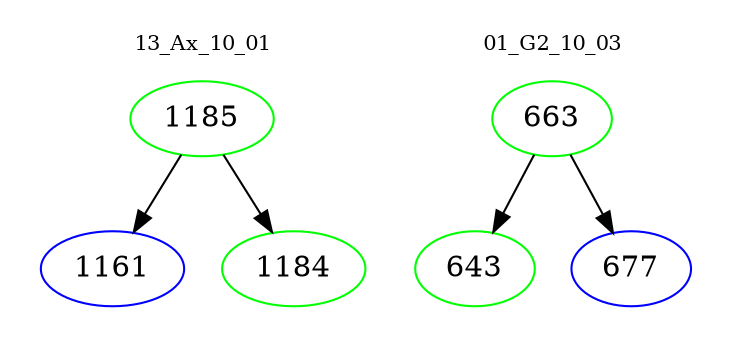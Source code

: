 digraph{
subgraph cluster_0 {
color = white
label = "13_Ax_10_01";
fontsize=10;
T0_1185 [label="1185", color="green"]
T0_1185 -> T0_1161 [color="black"]
T0_1161 [label="1161", color="blue"]
T0_1185 -> T0_1184 [color="black"]
T0_1184 [label="1184", color="green"]
}
subgraph cluster_1 {
color = white
label = "01_G2_10_03";
fontsize=10;
T1_663 [label="663", color="green"]
T1_663 -> T1_643 [color="black"]
T1_643 [label="643", color="green"]
T1_663 -> T1_677 [color="black"]
T1_677 [label="677", color="blue"]
}
}
